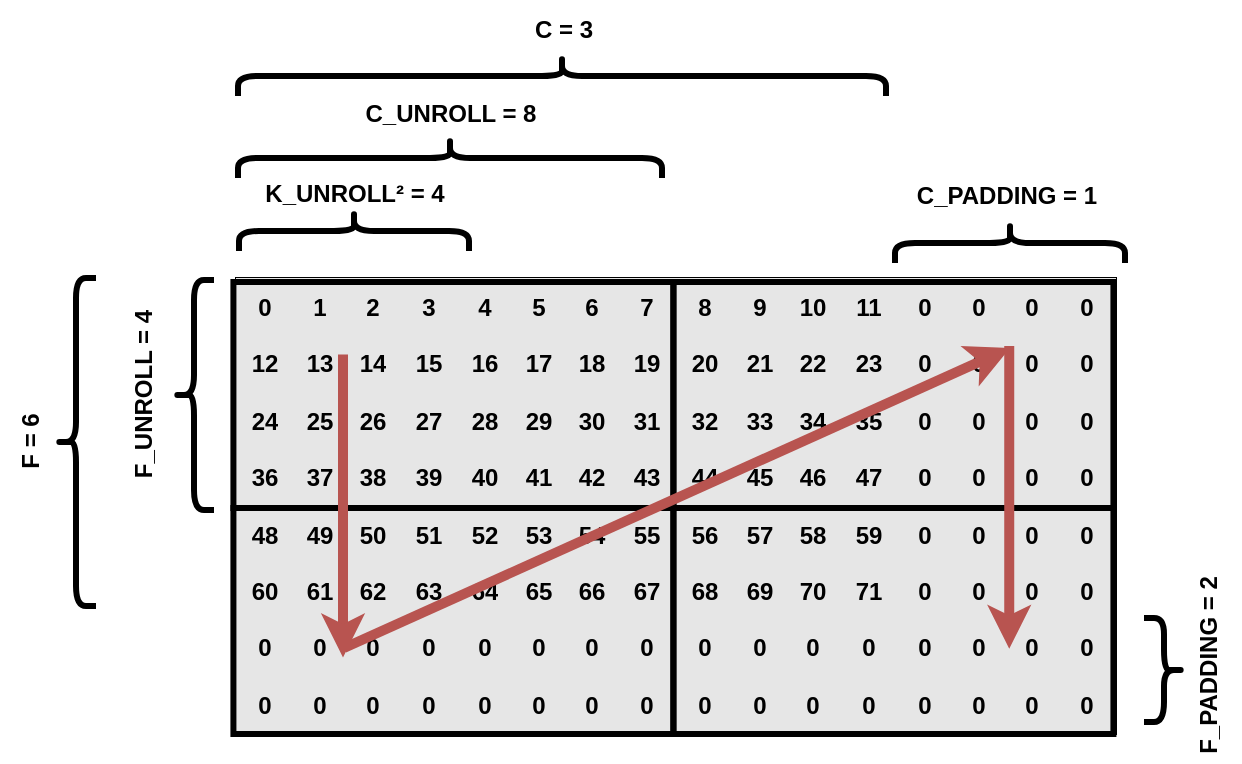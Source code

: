 <mxfile>
    <diagram id="g7IniU7z0dUpvO0m8Tiw" name="Page-1">
        <mxGraphModel dx="3312" dy="1156" grid="1" gridSize="10" guides="1" tooltips="1" connect="1" arrows="1" fold="1" page="1" pageScale="1" pageWidth="850" pageHeight="1100" math="0" shadow="0">
            <root>
                <mxCell id="0"/>
                <mxCell id="1" parent="0"/>
                <mxCell id="14" value="" style="shape=table;html=1;whiteSpace=wrap;startSize=0;container=1;collapsible=0;childLayout=tableLayout;strokeWidth=1;fontStyle=1;fillColor=#E6E6E6;" vertex="1" parent="1">
                    <mxGeometry x="213" y="345" width="440" height="228" as="geometry"/>
                </mxCell>
                <mxCell id="15" style="shape=partialRectangle;html=1;whiteSpace=wrap;collapsible=0;dropTarget=0;pointerEvents=0;fillColor=#E6E6E6;top=0;left=0;bottom=0;right=0;points=[[0,0.5],[1,0.5]];portConstraint=eastwest;strokeWidth=1;fontStyle=1" vertex="1" parent="14">
                    <mxGeometry width="440" height="29" as="geometry"/>
                </mxCell>
                <mxCell id="16" value="0" style="shape=partialRectangle;html=1;whiteSpace=wrap;connectable=0;fillColor=#E6E6E6;top=0;left=0;bottom=0;right=0;overflow=hidden;pointerEvents=1;strokeWidth=1;strokeColor=#CCFF99;fontStyle=1" vertex="1" parent="15">
                    <mxGeometry width="29" height="29" as="geometry">
                        <mxRectangle width="29" height="29" as="alternateBounds"/>
                    </mxGeometry>
                </mxCell>
                <mxCell id="17" value="1" style="shape=partialRectangle;html=1;whiteSpace=wrap;connectable=0;fillColor=#E6E6E6;top=0;left=0;bottom=0;right=0;overflow=hidden;pointerEvents=1;strokeWidth=1;fontStyle=1" vertex="1" parent="15">
                    <mxGeometry x="29" width="26" height="29" as="geometry">
                        <mxRectangle width="26" height="29" as="alternateBounds"/>
                    </mxGeometry>
                </mxCell>
                <mxCell id="18" value="2" style="shape=partialRectangle;html=1;whiteSpace=wrap;connectable=0;fillColor=#E6E6E6;top=0;left=0;bottom=0;right=0;overflow=hidden;pointerEvents=1;strokeWidth=1;fontStyle=1" vertex="1" parent="15">
                    <mxGeometry x="55" width="27" height="29" as="geometry">
                        <mxRectangle width="27" height="29" as="alternateBounds"/>
                    </mxGeometry>
                </mxCell>
                <mxCell id="19" value="3" style="shape=partialRectangle;html=1;whiteSpace=wrap;connectable=0;fillColor=#E6E6E6;top=0;left=0;bottom=0;right=0;overflow=hidden;pointerEvents=1;strokeWidth=1;fontStyle=1" vertex="1" parent="15">
                    <mxGeometry x="82" width="29" height="29" as="geometry">
                        <mxRectangle width="29" height="29" as="alternateBounds"/>
                    </mxGeometry>
                </mxCell>
                <mxCell id="20" value="4" style="shape=partialRectangle;html=1;whiteSpace=wrap;connectable=0;fillColor=#E6E6E6;top=0;left=0;bottom=0;right=0;overflow=hidden;pointerEvents=1;strokeWidth=1;fontStyle=1" vertex="1" parent="15">
                    <mxGeometry x="111" width="27" height="29" as="geometry">
                        <mxRectangle width="27" height="29" as="alternateBounds"/>
                    </mxGeometry>
                </mxCell>
                <mxCell id="21" value="5" style="shape=partialRectangle;html=1;whiteSpace=wrap;connectable=0;fillColor=#E6E6E6;top=0;left=0;bottom=0;right=0;overflow=hidden;pointerEvents=1;strokeWidth=1;fontStyle=1" vertex="1" parent="15">
                    <mxGeometry x="138" width="27" height="29" as="geometry">
                        <mxRectangle width="27" height="29" as="alternateBounds"/>
                    </mxGeometry>
                </mxCell>
                <mxCell id="22" value="6" style="shape=partialRectangle;html=1;whiteSpace=wrap;connectable=0;fillColor=#E6E6E6;top=0;left=0;bottom=0;right=0;overflow=hidden;pointerEvents=1;strokeWidth=1;fontStyle=1" vertex="1" parent="15">
                    <mxGeometry x="165" width="26" height="29" as="geometry">
                        <mxRectangle width="26" height="29" as="alternateBounds"/>
                    </mxGeometry>
                </mxCell>
                <mxCell id="23" value="7" style="shape=partialRectangle;html=1;whiteSpace=wrap;connectable=0;fillColor=#E6E6E6;top=0;left=0;bottom=0;right=0;overflow=hidden;pointerEvents=1;strokeWidth=1;fontStyle=1" vertex="1" parent="15">
                    <mxGeometry x="191" width="29" height="29" as="geometry">
                        <mxRectangle width="29" height="29" as="alternateBounds"/>
                    </mxGeometry>
                </mxCell>
                <mxCell id="24" value="8" style="shape=partialRectangle;html=1;whiteSpace=wrap;connectable=0;fillColor=#E6E6E6;top=0;left=0;bottom=0;right=0;overflow=hidden;pointerEvents=1;strokeWidth=1;fontStyle=1" vertex="1" parent="15">
                    <mxGeometry x="220" width="29" height="29" as="geometry">
                        <mxRectangle width="29" height="29" as="alternateBounds"/>
                    </mxGeometry>
                </mxCell>
                <mxCell id="25" value="9" style="shape=partialRectangle;html=1;whiteSpace=wrap;connectable=0;fillColor=#E6E6E6;top=0;left=0;bottom=0;right=0;overflow=hidden;pointerEvents=1;strokeWidth=1;fontStyle=1" vertex="1" parent="15">
                    <mxGeometry x="249" width="26" height="29" as="geometry">
                        <mxRectangle width="26" height="29" as="alternateBounds"/>
                    </mxGeometry>
                </mxCell>
                <mxCell id="26" value="10" style="shape=partialRectangle;html=1;whiteSpace=wrap;connectable=0;fillColor=#E6E6E6;top=0;left=0;bottom=0;right=0;overflow=hidden;pointerEvents=1;strokeWidth=1;fontStyle=1" vertex="1" parent="15">
                    <mxGeometry x="275" width="27" height="29" as="geometry">
                        <mxRectangle width="27" height="29" as="alternateBounds"/>
                    </mxGeometry>
                </mxCell>
                <mxCell id="27" value="11" style="shape=partialRectangle;html=1;whiteSpace=wrap;connectable=0;fillColor=#E6E6E6;top=0;left=0;bottom=0;right=0;overflow=hidden;pointerEvents=1;strokeWidth=1;fontStyle=1" vertex="1" parent="15">
                    <mxGeometry x="302" width="29" height="29" as="geometry">
                        <mxRectangle width="29" height="29" as="alternateBounds"/>
                    </mxGeometry>
                </mxCell>
                <mxCell id="28" value="0" style="shape=partialRectangle;html=1;whiteSpace=wrap;connectable=0;fillColor=#E6E6E6;top=0;left=0;bottom=0;right=0;overflow=hidden;pointerEvents=1;strokeWidth=1;fontStyle=1" vertex="1" parent="15">
                    <mxGeometry x="331" width="27" height="29" as="geometry">
                        <mxRectangle width="27" height="29" as="alternateBounds"/>
                    </mxGeometry>
                </mxCell>
                <mxCell id="29" value="0" style="shape=partialRectangle;html=1;whiteSpace=wrap;connectable=0;fillColor=#E6E6E6;top=0;left=0;bottom=0;right=0;overflow=hidden;pointerEvents=1;strokeWidth=1;fontStyle=1" vertex="1" parent="15">
                    <mxGeometry x="358" width="27" height="29" as="geometry">
                        <mxRectangle width="27" height="29" as="alternateBounds"/>
                    </mxGeometry>
                </mxCell>
                <mxCell id="30" value="0" style="shape=partialRectangle;html=1;whiteSpace=wrap;connectable=0;fillColor=#E6E6E6;top=0;left=0;bottom=0;right=0;overflow=hidden;pointerEvents=1;strokeWidth=1;fontStyle=1" vertex="1" parent="15">
                    <mxGeometry x="385" width="26" height="29" as="geometry">
                        <mxRectangle width="26" height="29" as="alternateBounds"/>
                    </mxGeometry>
                </mxCell>
                <mxCell id="31" value="0" style="shape=partialRectangle;html=1;whiteSpace=wrap;connectable=0;fillColor=#E6E6E6;top=0;left=0;bottom=0;right=0;overflow=hidden;pointerEvents=1;strokeWidth=1;fontStyle=1" vertex="1" parent="15">
                    <mxGeometry x="411" width="29" height="29" as="geometry">
                        <mxRectangle width="29" height="29" as="alternateBounds"/>
                    </mxGeometry>
                </mxCell>
                <mxCell id="32" style="shape=partialRectangle;html=1;whiteSpace=wrap;collapsible=0;dropTarget=0;pointerEvents=0;fillColor=#E6E6E6;top=0;left=0;bottom=0;right=0;points=[[0,0.5],[1,0.5]];portConstraint=eastwest;strokeWidth=1;fontStyle=1" vertex="1" parent="14">
                    <mxGeometry y="29" width="440" height="28" as="geometry"/>
                </mxCell>
                <mxCell id="33" value="12" style="shape=partialRectangle;html=1;whiteSpace=wrap;connectable=0;fillColor=#E6E6E6;top=0;left=0;bottom=0;right=0;overflow=hidden;pointerEvents=1;strokeWidth=1;fontStyle=1" vertex="1" parent="32">
                    <mxGeometry width="29" height="28" as="geometry">
                        <mxRectangle width="29" height="28" as="alternateBounds"/>
                    </mxGeometry>
                </mxCell>
                <mxCell id="34" value="13" style="shape=partialRectangle;html=1;whiteSpace=wrap;connectable=0;fillColor=#E6E6E6;top=0;left=0;bottom=0;right=0;overflow=hidden;pointerEvents=1;strokeWidth=1;fontStyle=1" vertex="1" parent="32">
                    <mxGeometry x="29" width="26" height="28" as="geometry">
                        <mxRectangle width="26" height="28" as="alternateBounds"/>
                    </mxGeometry>
                </mxCell>
                <mxCell id="35" value="14" style="shape=partialRectangle;html=1;whiteSpace=wrap;connectable=0;fillColor=#E6E6E6;top=0;left=0;bottom=0;right=0;overflow=hidden;pointerEvents=1;strokeWidth=1;fontStyle=1" vertex="1" parent="32">
                    <mxGeometry x="55" width="27" height="28" as="geometry">
                        <mxRectangle width="27" height="28" as="alternateBounds"/>
                    </mxGeometry>
                </mxCell>
                <mxCell id="36" value="15" style="shape=partialRectangle;html=1;whiteSpace=wrap;connectable=0;fillColor=#E6E6E6;top=0;left=0;bottom=0;right=0;overflow=hidden;pointerEvents=1;strokeWidth=1;fontStyle=1" vertex="1" parent="32">
                    <mxGeometry x="82" width="29" height="28" as="geometry">
                        <mxRectangle width="29" height="28" as="alternateBounds"/>
                    </mxGeometry>
                </mxCell>
                <mxCell id="37" value="16" style="shape=partialRectangle;html=1;whiteSpace=wrap;connectable=0;fillColor=#E6E6E6;top=0;left=0;bottom=0;right=0;overflow=hidden;pointerEvents=1;strokeWidth=1;fontStyle=1" vertex="1" parent="32">
                    <mxGeometry x="111" width="27" height="28" as="geometry">
                        <mxRectangle width="27" height="28" as="alternateBounds"/>
                    </mxGeometry>
                </mxCell>
                <mxCell id="38" value="17" style="shape=partialRectangle;html=1;whiteSpace=wrap;connectable=0;fillColor=#E6E6E6;top=0;left=0;bottom=0;right=0;overflow=hidden;pointerEvents=1;strokeWidth=1;fontStyle=1" vertex="1" parent="32">
                    <mxGeometry x="138" width="27" height="28" as="geometry">
                        <mxRectangle width="27" height="28" as="alternateBounds"/>
                    </mxGeometry>
                </mxCell>
                <mxCell id="39" value="18" style="shape=partialRectangle;html=1;whiteSpace=wrap;connectable=0;fillColor=#E6E6E6;top=0;left=0;bottom=0;right=0;overflow=hidden;pointerEvents=1;strokeWidth=1;fontStyle=1" vertex="1" parent="32">
                    <mxGeometry x="165" width="26" height="28" as="geometry">
                        <mxRectangle width="26" height="28" as="alternateBounds"/>
                    </mxGeometry>
                </mxCell>
                <mxCell id="40" value="19" style="shape=partialRectangle;html=1;whiteSpace=wrap;connectable=0;fillColor=#E6E6E6;top=0;left=0;bottom=0;right=0;overflow=hidden;pointerEvents=1;strokeWidth=1;fontStyle=1" vertex="1" parent="32">
                    <mxGeometry x="191" width="29" height="28" as="geometry">
                        <mxRectangle width="29" height="28" as="alternateBounds"/>
                    </mxGeometry>
                </mxCell>
                <mxCell id="41" value="20" style="shape=partialRectangle;html=1;whiteSpace=wrap;connectable=0;fillColor=#E6E6E6;top=0;left=0;bottom=0;right=0;overflow=hidden;pointerEvents=1;strokeWidth=1;fontStyle=1" vertex="1" parent="32">
                    <mxGeometry x="220" width="29" height="28" as="geometry">
                        <mxRectangle width="29" height="28" as="alternateBounds"/>
                    </mxGeometry>
                </mxCell>
                <mxCell id="42" value="21" style="shape=partialRectangle;html=1;whiteSpace=wrap;connectable=0;fillColor=#E6E6E6;top=0;left=0;bottom=0;right=0;overflow=hidden;pointerEvents=1;strokeWidth=1;fontStyle=1" vertex="1" parent="32">
                    <mxGeometry x="249" width="26" height="28" as="geometry">
                        <mxRectangle width="26" height="28" as="alternateBounds"/>
                    </mxGeometry>
                </mxCell>
                <mxCell id="43" value="22" style="shape=partialRectangle;html=1;whiteSpace=wrap;connectable=0;fillColor=#E6E6E6;top=0;left=0;bottom=0;right=0;overflow=hidden;pointerEvents=1;strokeWidth=1;fontStyle=1" vertex="1" parent="32">
                    <mxGeometry x="275" width="27" height="28" as="geometry">
                        <mxRectangle width="27" height="28" as="alternateBounds"/>
                    </mxGeometry>
                </mxCell>
                <mxCell id="44" value="23" style="shape=partialRectangle;html=1;whiteSpace=wrap;connectable=0;fillColor=#E6E6E6;top=0;left=0;bottom=0;right=0;overflow=hidden;pointerEvents=1;strokeWidth=1;fontStyle=1" vertex="1" parent="32">
                    <mxGeometry x="302" width="29" height="28" as="geometry">
                        <mxRectangle width="29" height="28" as="alternateBounds"/>
                    </mxGeometry>
                </mxCell>
                <mxCell id="45" value="0" style="shape=partialRectangle;html=1;whiteSpace=wrap;connectable=0;fillColor=#E6E6E6;top=0;left=0;bottom=0;right=0;overflow=hidden;pointerEvents=1;strokeWidth=1;fontStyle=1" vertex="1" parent="32">
                    <mxGeometry x="331" width="27" height="28" as="geometry">
                        <mxRectangle width="27" height="28" as="alternateBounds"/>
                    </mxGeometry>
                </mxCell>
                <mxCell id="46" value="0" style="shape=partialRectangle;html=1;whiteSpace=wrap;connectable=0;fillColor=#E6E6E6;top=0;left=0;bottom=0;right=0;overflow=hidden;pointerEvents=1;strokeWidth=1;fontStyle=1" vertex="1" parent="32">
                    <mxGeometry x="358" width="27" height="28" as="geometry">
                        <mxRectangle width="27" height="28" as="alternateBounds"/>
                    </mxGeometry>
                </mxCell>
                <mxCell id="47" value="0" style="shape=partialRectangle;html=1;whiteSpace=wrap;connectable=0;fillColor=#E6E6E6;top=0;left=0;bottom=0;right=0;overflow=hidden;pointerEvents=1;strokeWidth=1;fontStyle=1" vertex="1" parent="32">
                    <mxGeometry x="385" width="26" height="28" as="geometry">
                        <mxRectangle width="26" height="28" as="alternateBounds"/>
                    </mxGeometry>
                </mxCell>
                <mxCell id="48" value="0" style="shape=partialRectangle;html=1;whiteSpace=wrap;connectable=0;fillColor=#E6E6E6;top=0;left=0;bottom=0;right=0;overflow=hidden;pointerEvents=1;strokeWidth=1;fontStyle=1" vertex="1" parent="32">
                    <mxGeometry x="411" width="29" height="28" as="geometry">
                        <mxRectangle width="29" height="28" as="alternateBounds"/>
                    </mxGeometry>
                </mxCell>
                <mxCell id="49" style="shape=partialRectangle;html=1;whiteSpace=wrap;collapsible=0;dropTarget=0;pointerEvents=0;fillColor=#E6E6E6;top=0;left=0;bottom=0;right=0;points=[[0,0.5],[1,0.5]];portConstraint=eastwest;strokeWidth=1;fontStyle=1" vertex="1" parent="14">
                    <mxGeometry y="57" width="440" height="29" as="geometry"/>
                </mxCell>
                <mxCell id="50" value="24" style="shape=partialRectangle;html=1;whiteSpace=wrap;connectable=0;fillColor=#E6E6E6;top=0;left=0;bottom=0;right=0;overflow=hidden;pointerEvents=1;strokeWidth=1;fontStyle=1" vertex="1" parent="49">
                    <mxGeometry width="29" height="29" as="geometry">
                        <mxRectangle width="29" height="29" as="alternateBounds"/>
                    </mxGeometry>
                </mxCell>
                <mxCell id="51" value="25" style="shape=partialRectangle;html=1;whiteSpace=wrap;connectable=0;fillColor=#E6E6E6;top=0;left=0;bottom=0;right=0;overflow=hidden;pointerEvents=1;strokeWidth=1;fontStyle=1" vertex="1" parent="49">
                    <mxGeometry x="29" width="26" height="29" as="geometry">
                        <mxRectangle width="26" height="29" as="alternateBounds"/>
                    </mxGeometry>
                </mxCell>
                <mxCell id="52" value="26" style="shape=partialRectangle;html=1;whiteSpace=wrap;connectable=0;fillColor=#E6E6E6;top=0;left=0;bottom=0;right=0;overflow=hidden;pointerEvents=1;strokeWidth=1;fontStyle=1" vertex="1" parent="49">
                    <mxGeometry x="55" width="27" height="29" as="geometry">
                        <mxRectangle width="27" height="29" as="alternateBounds"/>
                    </mxGeometry>
                </mxCell>
                <mxCell id="53" value="27" style="shape=partialRectangle;html=1;whiteSpace=wrap;connectable=0;fillColor=#E6E6E6;top=0;left=0;bottom=0;right=0;overflow=hidden;pointerEvents=1;strokeWidth=1;fontStyle=1" vertex="1" parent="49">
                    <mxGeometry x="82" width="29" height="29" as="geometry">
                        <mxRectangle width="29" height="29" as="alternateBounds"/>
                    </mxGeometry>
                </mxCell>
                <mxCell id="54" value="28" style="shape=partialRectangle;html=1;whiteSpace=wrap;connectable=0;fillColor=#E6E6E6;top=0;left=0;bottom=0;right=0;overflow=hidden;pointerEvents=1;strokeWidth=1;fontStyle=1" vertex="1" parent="49">
                    <mxGeometry x="111" width="27" height="29" as="geometry">
                        <mxRectangle width="27" height="29" as="alternateBounds"/>
                    </mxGeometry>
                </mxCell>
                <mxCell id="55" value="29" style="shape=partialRectangle;html=1;whiteSpace=wrap;connectable=0;fillColor=#E6E6E6;top=0;left=0;bottom=0;right=0;overflow=hidden;pointerEvents=1;strokeWidth=1;fontStyle=1" vertex="1" parent="49">
                    <mxGeometry x="138" width="27" height="29" as="geometry">
                        <mxRectangle width="27" height="29" as="alternateBounds"/>
                    </mxGeometry>
                </mxCell>
                <mxCell id="56" value="30" style="shape=partialRectangle;html=1;whiteSpace=wrap;connectable=0;fillColor=#E6E6E6;top=0;left=0;bottom=0;right=0;overflow=hidden;pointerEvents=1;strokeWidth=1;fontStyle=1" vertex="1" parent="49">
                    <mxGeometry x="165" width="26" height="29" as="geometry">
                        <mxRectangle width="26" height="29" as="alternateBounds"/>
                    </mxGeometry>
                </mxCell>
                <mxCell id="57" value="31" style="shape=partialRectangle;html=1;whiteSpace=wrap;connectable=0;fillColor=#E6E6E6;top=0;left=0;bottom=0;right=0;overflow=hidden;pointerEvents=1;strokeWidth=1;fontStyle=1" vertex="1" parent="49">
                    <mxGeometry x="191" width="29" height="29" as="geometry">
                        <mxRectangle width="29" height="29" as="alternateBounds"/>
                    </mxGeometry>
                </mxCell>
                <mxCell id="58" value="32" style="shape=partialRectangle;html=1;whiteSpace=wrap;connectable=0;fillColor=#E6E6E6;top=0;left=0;bottom=0;right=0;overflow=hidden;pointerEvents=1;strokeWidth=1;fontStyle=1" vertex="1" parent="49">
                    <mxGeometry x="220" width="29" height="29" as="geometry">
                        <mxRectangle width="29" height="29" as="alternateBounds"/>
                    </mxGeometry>
                </mxCell>
                <mxCell id="59" value="33" style="shape=partialRectangle;html=1;whiteSpace=wrap;connectable=0;fillColor=#E6E6E6;top=0;left=0;bottom=0;right=0;overflow=hidden;pointerEvents=1;strokeWidth=1;fontStyle=1" vertex="1" parent="49">
                    <mxGeometry x="249" width="26" height="29" as="geometry">
                        <mxRectangle width="26" height="29" as="alternateBounds"/>
                    </mxGeometry>
                </mxCell>
                <mxCell id="60" value="34" style="shape=partialRectangle;html=1;whiteSpace=wrap;connectable=0;fillColor=#E6E6E6;top=0;left=0;bottom=0;right=0;overflow=hidden;pointerEvents=1;strokeWidth=1;fontStyle=1" vertex="1" parent="49">
                    <mxGeometry x="275" width="27" height="29" as="geometry">
                        <mxRectangle width="27" height="29" as="alternateBounds"/>
                    </mxGeometry>
                </mxCell>
                <mxCell id="61" value="35" style="shape=partialRectangle;html=1;whiteSpace=wrap;connectable=0;fillColor=#E6E6E6;top=0;left=0;bottom=0;right=0;overflow=hidden;pointerEvents=1;strokeWidth=1;fontStyle=1" vertex="1" parent="49">
                    <mxGeometry x="302" width="29" height="29" as="geometry">
                        <mxRectangle width="29" height="29" as="alternateBounds"/>
                    </mxGeometry>
                </mxCell>
                <mxCell id="62" value="0" style="shape=partialRectangle;html=1;whiteSpace=wrap;connectable=0;fillColor=#E6E6E6;top=0;left=0;bottom=0;right=0;overflow=hidden;pointerEvents=1;strokeWidth=1;fontStyle=1" vertex="1" parent="49">
                    <mxGeometry x="331" width="27" height="29" as="geometry">
                        <mxRectangle width="27" height="29" as="alternateBounds"/>
                    </mxGeometry>
                </mxCell>
                <mxCell id="63" value="0" style="shape=partialRectangle;html=1;whiteSpace=wrap;connectable=0;fillColor=#E6E6E6;top=0;left=0;bottom=0;right=0;overflow=hidden;pointerEvents=1;strokeWidth=1;fontStyle=1" vertex="1" parent="49">
                    <mxGeometry x="358" width="27" height="29" as="geometry">
                        <mxRectangle width="27" height="29" as="alternateBounds"/>
                    </mxGeometry>
                </mxCell>
                <mxCell id="64" value="0" style="shape=partialRectangle;html=1;whiteSpace=wrap;connectable=0;fillColor=#E6E6E6;top=0;left=0;bottom=0;right=0;overflow=hidden;pointerEvents=1;strokeWidth=1;fontStyle=1" vertex="1" parent="49">
                    <mxGeometry x="385" width="26" height="29" as="geometry">
                        <mxRectangle width="26" height="29" as="alternateBounds"/>
                    </mxGeometry>
                </mxCell>
                <mxCell id="65" value="0" style="shape=partialRectangle;html=1;whiteSpace=wrap;connectable=0;fillColor=#E6E6E6;top=0;left=0;bottom=0;right=0;overflow=hidden;pointerEvents=1;strokeWidth=1;fontStyle=1" vertex="1" parent="49">
                    <mxGeometry x="411" width="29" height="29" as="geometry">
                        <mxRectangle width="29" height="29" as="alternateBounds"/>
                    </mxGeometry>
                </mxCell>
                <mxCell id="66" style="shape=partialRectangle;html=1;whiteSpace=wrap;collapsible=0;dropTarget=0;pointerEvents=0;fillColor=#E6E6E6;top=0;left=0;bottom=0;right=0;points=[[0,0.5],[1,0.5]];portConstraint=eastwest;strokeWidth=1;fontStyle=1" vertex="1" parent="14">
                    <mxGeometry y="86" width="440" height="28" as="geometry"/>
                </mxCell>
                <mxCell id="67" value="36" style="shape=partialRectangle;html=1;whiteSpace=wrap;connectable=0;fillColor=#E6E6E6;top=0;left=0;bottom=0;right=0;overflow=hidden;pointerEvents=1;strokeWidth=1;fontStyle=1" vertex="1" parent="66">
                    <mxGeometry width="29" height="28" as="geometry">
                        <mxRectangle width="29" height="28" as="alternateBounds"/>
                    </mxGeometry>
                </mxCell>
                <mxCell id="68" value="37" style="shape=partialRectangle;html=1;whiteSpace=wrap;connectable=0;fillColor=#E6E6E6;top=0;left=0;bottom=0;right=0;overflow=hidden;pointerEvents=1;strokeWidth=1;fontStyle=1" vertex="1" parent="66">
                    <mxGeometry x="29" width="26" height="28" as="geometry">
                        <mxRectangle width="26" height="28" as="alternateBounds"/>
                    </mxGeometry>
                </mxCell>
                <mxCell id="69" value="38" style="shape=partialRectangle;html=1;whiteSpace=wrap;connectable=0;fillColor=#E6E6E6;top=0;left=0;bottom=0;right=0;overflow=hidden;pointerEvents=1;strokeWidth=1;fontStyle=1" vertex="1" parent="66">
                    <mxGeometry x="55" width="27" height="28" as="geometry">
                        <mxRectangle width="27" height="28" as="alternateBounds"/>
                    </mxGeometry>
                </mxCell>
                <mxCell id="70" value="39" style="shape=partialRectangle;html=1;whiteSpace=wrap;connectable=0;fillColor=#E6E6E6;top=0;left=0;bottom=0;right=0;overflow=hidden;pointerEvents=1;strokeWidth=1;fontStyle=1" vertex="1" parent="66">
                    <mxGeometry x="82" width="29" height="28" as="geometry">
                        <mxRectangle width="29" height="28" as="alternateBounds"/>
                    </mxGeometry>
                </mxCell>
                <mxCell id="71" value="40" style="shape=partialRectangle;html=1;whiteSpace=wrap;connectable=0;fillColor=#E6E6E6;top=0;left=0;bottom=0;right=0;overflow=hidden;pointerEvents=1;strokeWidth=1;fontStyle=1" vertex="1" parent="66">
                    <mxGeometry x="111" width="27" height="28" as="geometry">
                        <mxRectangle width="27" height="28" as="alternateBounds"/>
                    </mxGeometry>
                </mxCell>
                <mxCell id="72" value="41" style="shape=partialRectangle;html=1;whiteSpace=wrap;connectable=0;fillColor=#E6E6E6;top=0;left=0;bottom=0;right=0;overflow=hidden;pointerEvents=1;strokeWidth=1;fontStyle=1" vertex="1" parent="66">
                    <mxGeometry x="138" width="27" height="28" as="geometry">
                        <mxRectangle width="27" height="28" as="alternateBounds"/>
                    </mxGeometry>
                </mxCell>
                <mxCell id="73" value="42" style="shape=partialRectangle;html=1;whiteSpace=wrap;connectable=0;fillColor=#E6E6E6;top=0;left=0;bottom=0;right=0;overflow=hidden;pointerEvents=1;strokeWidth=1;fontStyle=1" vertex="1" parent="66">
                    <mxGeometry x="165" width="26" height="28" as="geometry">
                        <mxRectangle width="26" height="28" as="alternateBounds"/>
                    </mxGeometry>
                </mxCell>
                <mxCell id="74" value="43" style="shape=partialRectangle;html=1;whiteSpace=wrap;connectable=0;fillColor=#E6E6E6;top=0;left=0;bottom=0;right=0;overflow=hidden;pointerEvents=1;strokeWidth=1;fontStyle=1" vertex="1" parent="66">
                    <mxGeometry x="191" width="29" height="28" as="geometry">
                        <mxRectangle width="29" height="28" as="alternateBounds"/>
                    </mxGeometry>
                </mxCell>
                <mxCell id="75" value="44" style="shape=partialRectangle;html=1;whiteSpace=wrap;connectable=0;fillColor=#E6E6E6;top=0;left=0;bottom=0;right=0;overflow=hidden;pointerEvents=1;strokeWidth=1;fontStyle=1" vertex="1" parent="66">
                    <mxGeometry x="220" width="29" height="28" as="geometry">
                        <mxRectangle width="29" height="28" as="alternateBounds"/>
                    </mxGeometry>
                </mxCell>
                <mxCell id="76" value="45" style="shape=partialRectangle;html=1;whiteSpace=wrap;connectable=0;fillColor=#E6E6E6;top=0;left=0;bottom=0;right=0;overflow=hidden;pointerEvents=1;strokeWidth=1;fontStyle=1" vertex="1" parent="66">
                    <mxGeometry x="249" width="26" height="28" as="geometry">
                        <mxRectangle width="26" height="28" as="alternateBounds"/>
                    </mxGeometry>
                </mxCell>
                <mxCell id="77" value="46" style="shape=partialRectangle;html=1;whiteSpace=wrap;connectable=0;fillColor=#E6E6E6;top=0;left=0;bottom=0;right=0;overflow=hidden;pointerEvents=1;strokeWidth=1;fontStyle=1" vertex="1" parent="66">
                    <mxGeometry x="275" width="27" height="28" as="geometry">
                        <mxRectangle width="27" height="28" as="alternateBounds"/>
                    </mxGeometry>
                </mxCell>
                <mxCell id="78" value="47" style="shape=partialRectangle;html=1;whiteSpace=wrap;connectable=0;fillColor=#E6E6E6;top=0;left=0;bottom=0;right=0;overflow=hidden;pointerEvents=1;strokeWidth=1;fontStyle=1" vertex="1" parent="66">
                    <mxGeometry x="302" width="29" height="28" as="geometry">
                        <mxRectangle width="29" height="28" as="alternateBounds"/>
                    </mxGeometry>
                </mxCell>
                <mxCell id="79" value="0" style="shape=partialRectangle;html=1;whiteSpace=wrap;connectable=0;fillColor=#E6E6E6;top=0;left=0;bottom=0;right=0;overflow=hidden;pointerEvents=1;strokeWidth=1;fontStyle=1" vertex="1" parent="66">
                    <mxGeometry x="331" width="27" height="28" as="geometry">
                        <mxRectangle width="27" height="28" as="alternateBounds"/>
                    </mxGeometry>
                </mxCell>
                <mxCell id="80" value="0" style="shape=partialRectangle;html=1;whiteSpace=wrap;connectable=0;fillColor=#E6E6E6;top=0;left=0;bottom=0;right=0;overflow=hidden;pointerEvents=1;strokeWidth=1;fontStyle=1" vertex="1" parent="66">
                    <mxGeometry x="358" width="27" height="28" as="geometry">
                        <mxRectangle width="27" height="28" as="alternateBounds"/>
                    </mxGeometry>
                </mxCell>
                <mxCell id="81" value="0" style="shape=partialRectangle;html=1;whiteSpace=wrap;connectable=0;fillColor=#E6E6E6;top=0;left=0;bottom=0;right=0;overflow=hidden;pointerEvents=1;strokeWidth=1;fontStyle=1" vertex="1" parent="66">
                    <mxGeometry x="385" width="26" height="28" as="geometry">
                        <mxRectangle width="26" height="28" as="alternateBounds"/>
                    </mxGeometry>
                </mxCell>
                <mxCell id="82" value="0" style="shape=partialRectangle;html=1;whiteSpace=wrap;connectable=0;fillColor=#E6E6E6;top=0;left=0;bottom=0;right=0;overflow=hidden;pointerEvents=1;strokeWidth=1;fontStyle=1" vertex="1" parent="66">
                    <mxGeometry x="411" width="29" height="28" as="geometry">
                        <mxRectangle width="29" height="28" as="alternateBounds"/>
                    </mxGeometry>
                </mxCell>
                <mxCell id="83" value="" style="shape=partialRectangle;html=1;whiteSpace=wrap;collapsible=0;dropTarget=0;pointerEvents=0;fillColor=#E6E6E6;top=0;left=0;bottom=0;right=0;points=[[0,0.5],[1,0.5]];portConstraint=eastwest;strokeWidth=1;fontStyle=1" vertex="1" parent="14">
                    <mxGeometry y="114" width="440" height="29" as="geometry"/>
                </mxCell>
                <mxCell id="84" value="48" style="shape=partialRectangle;html=1;whiteSpace=wrap;connectable=0;fillColor=#E6E6E6;top=0;left=0;bottom=0;right=0;overflow=hidden;pointerEvents=1;strokeWidth=1;fontStyle=1" vertex="1" parent="83">
                    <mxGeometry width="29" height="29" as="geometry">
                        <mxRectangle width="29" height="29" as="alternateBounds"/>
                    </mxGeometry>
                </mxCell>
                <mxCell id="85" value="49" style="shape=partialRectangle;html=1;whiteSpace=wrap;connectable=0;fillColor=#E6E6E6;top=0;left=0;bottom=0;right=0;overflow=hidden;pointerEvents=1;strokeWidth=1;fontStyle=1" vertex="1" parent="83">
                    <mxGeometry x="29" width="26" height="29" as="geometry">
                        <mxRectangle width="26" height="29" as="alternateBounds"/>
                    </mxGeometry>
                </mxCell>
                <mxCell id="86" value="50" style="shape=partialRectangle;html=1;whiteSpace=wrap;connectable=0;fillColor=#E6E6E6;top=0;left=0;bottom=0;right=0;overflow=hidden;pointerEvents=1;strokeWidth=1;fontStyle=1" vertex="1" parent="83">
                    <mxGeometry x="55" width="27" height="29" as="geometry">
                        <mxRectangle width="27" height="29" as="alternateBounds"/>
                    </mxGeometry>
                </mxCell>
                <mxCell id="87" value="51" style="shape=partialRectangle;html=1;whiteSpace=wrap;connectable=0;fillColor=#E6E6E6;top=0;left=0;bottom=0;right=0;overflow=hidden;pointerEvents=1;strokeWidth=1;fontStyle=1" vertex="1" parent="83">
                    <mxGeometry x="82" width="29" height="29" as="geometry">
                        <mxRectangle width="29" height="29" as="alternateBounds"/>
                    </mxGeometry>
                </mxCell>
                <mxCell id="88" value="52" style="shape=partialRectangle;html=1;whiteSpace=wrap;connectable=0;fillColor=#E6E6E6;top=0;left=0;bottom=0;right=0;overflow=hidden;pointerEvents=1;strokeWidth=1;fontStyle=1" vertex="1" parent="83">
                    <mxGeometry x="111" width="27" height="29" as="geometry">
                        <mxRectangle width="27" height="29" as="alternateBounds"/>
                    </mxGeometry>
                </mxCell>
                <mxCell id="89" value="53" style="shape=partialRectangle;html=1;whiteSpace=wrap;connectable=0;fillColor=#E6E6E6;top=0;left=0;bottom=0;right=0;overflow=hidden;pointerEvents=1;strokeWidth=1;fontStyle=1" vertex="1" parent="83">
                    <mxGeometry x="138" width="27" height="29" as="geometry">
                        <mxRectangle width="27" height="29" as="alternateBounds"/>
                    </mxGeometry>
                </mxCell>
                <mxCell id="90" value="54" style="shape=partialRectangle;html=1;whiteSpace=wrap;connectable=0;fillColor=#E6E6E6;top=0;left=0;bottom=0;right=0;overflow=hidden;pointerEvents=1;strokeWidth=1;fontStyle=1" vertex="1" parent="83">
                    <mxGeometry x="165" width="26" height="29" as="geometry">
                        <mxRectangle width="26" height="29" as="alternateBounds"/>
                    </mxGeometry>
                </mxCell>
                <mxCell id="91" value="55" style="shape=partialRectangle;html=1;whiteSpace=wrap;connectable=0;fillColor=#E6E6E6;top=0;left=0;bottom=0;right=0;overflow=hidden;pointerEvents=1;strokeWidth=1;fontStyle=1" vertex="1" parent="83">
                    <mxGeometry x="191" width="29" height="29" as="geometry">
                        <mxRectangle width="29" height="29" as="alternateBounds"/>
                    </mxGeometry>
                </mxCell>
                <mxCell id="92" value="56" style="shape=partialRectangle;html=1;whiteSpace=wrap;connectable=0;fillColor=#E6E6E6;top=0;left=0;bottom=0;right=0;overflow=hidden;pointerEvents=1;strokeWidth=1;fontStyle=1" vertex="1" parent="83">
                    <mxGeometry x="220" width="29" height="29" as="geometry">
                        <mxRectangle width="29" height="29" as="alternateBounds"/>
                    </mxGeometry>
                </mxCell>
                <mxCell id="93" value="57" style="shape=partialRectangle;html=1;whiteSpace=wrap;connectable=0;fillColor=#E6E6E6;top=0;left=0;bottom=0;right=0;overflow=hidden;pointerEvents=1;strokeWidth=1;fontStyle=1" vertex="1" parent="83">
                    <mxGeometry x="249" width="26" height="29" as="geometry">
                        <mxRectangle width="26" height="29" as="alternateBounds"/>
                    </mxGeometry>
                </mxCell>
                <mxCell id="94" value="58" style="shape=partialRectangle;html=1;whiteSpace=wrap;connectable=0;fillColor=#E6E6E6;top=0;left=0;bottom=0;right=0;overflow=hidden;pointerEvents=1;strokeWidth=1;fontStyle=1" vertex="1" parent="83">
                    <mxGeometry x="275" width="27" height="29" as="geometry">
                        <mxRectangle width="27" height="29" as="alternateBounds"/>
                    </mxGeometry>
                </mxCell>
                <mxCell id="95" value="59" style="shape=partialRectangle;html=1;whiteSpace=wrap;connectable=0;fillColor=#E6E6E6;top=0;left=0;bottom=0;right=0;overflow=hidden;pointerEvents=1;strokeWidth=1;fontStyle=1" vertex="1" parent="83">
                    <mxGeometry x="302" width="29" height="29" as="geometry">
                        <mxRectangle width="29" height="29" as="alternateBounds"/>
                    </mxGeometry>
                </mxCell>
                <mxCell id="96" value="0" style="shape=partialRectangle;html=1;whiteSpace=wrap;connectable=0;fillColor=#E6E6E6;top=0;left=0;bottom=0;right=0;overflow=hidden;pointerEvents=1;strokeWidth=1;fontStyle=1" vertex="1" parent="83">
                    <mxGeometry x="331" width="27" height="29" as="geometry">
                        <mxRectangle width="27" height="29" as="alternateBounds"/>
                    </mxGeometry>
                </mxCell>
                <mxCell id="97" value="0" style="shape=partialRectangle;html=1;whiteSpace=wrap;connectable=0;fillColor=#E6E6E6;top=0;left=0;bottom=0;right=0;overflow=hidden;pointerEvents=1;strokeWidth=1;fontStyle=1" vertex="1" parent="83">
                    <mxGeometry x="358" width="27" height="29" as="geometry">
                        <mxRectangle width="27" height="29" as="alternateBounds"/>
                    </mxGeometry>
                </mxCell>
                <mxCell id="98" value="0" style="shape=partialRectangle;html=1;whiteSpace=wrap;connectable=0;fillColor=#E6E6E6;top=0;left=0;bottom=0;right=0;overflow=hidden;pointerEvents=1;strokeWidth=1;fontStyle=1" vertex="1" parent="83">
                    <mxGeometry x="385" width="26" height="29" as="geometry">
                        <mxRectangle width="26" height="29" as="alternateBounds"/>
                    </mxGeometry>
                </mxCell>
                <mxCell id="99" value="0" style="shape=partialRectangle;html=1;whiteSpace=wrap;connectable=0;fillColor=#E6E6E6;top=0;left=0;bottom=0;right=0;overflow=hidden;pointerEvents=1;strokeWidth=1;fontStyle=1" vertex="1" parent="83">
                    <mxGeometry x="411" width="29" height="29" as="geometry">
                        <mxRectangle width="29" height="29" as="alternateBounds"/>
                    </mxGeometry>
                </mxCell>
                <mxCell id="100" style="shape=partialRectangle;html=1;whiteSpace=wrap;collapsible=0;dropTarget=0;pointerEvents=0;fillColor=#E6E6E6;top=0;left=0;bottom=0;right=0;points=[[0,0.5],[1,0.5]];portConstraint=eastwest;strokeWidth=1;fontStyle=1" vertex="1" parent="14">
                    <mxGeometry y="143" width="440" height="28" as="geometry"/>
                </mxCell>
                <mxCell id="101" value="60" style="shape=partialRectangle;html=1;whiteSpace=wrap;connectable=0;fillColor=#E6E6E6;top=0;left=0;bottom=0;right=0;overflow=hidden;pointerEvents=1;strokeWidth=1;fontStyle=1" vertex="1" parent="100">
                    <mxGeometry width="29" height="28" as="geometry">
                        <mxRectangle width="29" height="28" as="alternateBounds"/>
                    </mxGeometry>
                </mxCell>
                <mxCell id="102" value="61" style="shape=partialRectangle;html=1;whiteSpace=wrap;connectable=0;fillColor=#E6E6E6;top=0;left=0;bottom=0;right=0;overflow=hidden;pointerEvents=1;strokeWidth=1;fontStyle=1" vertex="1" parent="100">
                    <mxGeometry x="29" width="26" height="28" as="geometry">
                        <mxRectangle width="26" height="28" as="alternateBounds"/>
                    </mxGeometry>
                </mxCell>
                <mxCell id="103" value="62" style="shape=partialRectangle;html=1;whiteSpace=wrap;connectable=0;fillColor=#E6E6E6;top=0;left=0;bottom=0;right=0;overflow=hidden;pointerEvents=1;strokeWidth=1;fontStyle=1" vertex="1" parent="100">
                    <mxGeometry x="55" width="27" height="28" as="geometry">
                        <mxRectangle width="27" height="28" as="alternateBounds"/>
                    </mxGeometry>
                </mxCell>
                <mxCell id="104" value="63" style="shape=partialRectangle;html=1;whiteSpace=wrap;connectable=0;fillColor=#E6E6E6;top=0;left=0;bottom=0;right=0;overflow=hidden;pointerEvents=1;strokeWidth=1;fontStyle=1" vertex="1" parent="100">
                    <mxGeometry x="82" width="29" height="28" as="geometry">
                        <mxRectangle width="29" height="28" as="alternateBounds"/>
                    </mxGeometry>
                </mxCell>
                <mxCell id="105" value="64" style="shape=partialRectangle;html=1;whiteSpace=wrap;connectable=0;fillColor=#E6E6E6;top=0;left=0;bottom=0;right=0;overflow=hidden;pointerEvents=1;strokeWidth=1;fontStyle=1" vertex="1" parent="100">
                    <mxGeometry x="111" width="27" height="28" as="geometry">
                        <mxRectangle width="27" height="28" as="alternateBounds"/>
                    </mxGeometry>
                </mxCell>
                <mxCell id="106" value="65" style="shape=partialRectangle;html=1;whiteSpace=wrap;connectable=0;fillColor=#E6E6E6;top=0;left=0;bottom=0;right=0;overflow=hidden;pointerEvents=1;strokeWidth=1;fontStyle=1" vertex="1" parent="100">
                    <mxGeometry x="138" width="27" height="28" as="geometry">
                        <mxRectangle width="27" height="28" as="alternateBounds"/>
                    </mxGeometry>
                </mxCell>
                <mxCell id="107" value="66" style="shape=partialRectangle;html=1;whiteSpace=wrap;connectable=0;fillColor=#E6E6E6;top=0;left=0;bottom=0;right=0;overflow=hidden;pointerEvents=1;strokeWidth=1;fontStyle=1" vertex="1" parent="100">
                    <mxGeometry x="165" width="26" height="28" as="geometry">
                        <mxRectangle width="26" height="28" as="alternateBounds"/>
                    </mxGeometry>
                </mxCell>
                <mxCell id="108" value="67" style="shape=partialRectangle;html=1;whiteSpace=wrap;connectable=0;fillColor=#E6E6E6;top=0;left=0;bottom=0;right=0;overflow=hidden;pointerEvents=1;strokeWidth=1;fontStyle=1" vertex="1" parent="100">
                    <mxGeometry x="191" width="29" height="28" as="geometry">
                        <mxRectangle width="29" height="28" as="alternateBounds"/>
                    </mxGeometry>
                </mxCell>
                <mxCell id="109" value="68" style="shape=partialRectangle;html=1;whiteSpace=wrap;connectable=0;fillColor=#E6E6E6;top=0;left=0;bottom=0;right=0;overflow=hidden;pointerEvents=1;strokeWidth=1;fontStyle=1" vertex="1" parent="100">
                    <mxGeometry x="220" width="29" height="28" as="geometry">
                        <mxRectangle width="29" height="28" as="alternateBounds"/>
                    </mxGeometry>
                </mxCell>
                <mxCell id="110" value="69" style="shape=partialRectangle;html=1;whiteSpace=wrap;connectable=0;fillColor=#E6E6E6;top=0;left=0;bottom=0;right=0;overflow=hidden;pointerEvents=1;strokeWidth=1;fontStyle=1" vertex="1" parent="100">
                    <mxGeometry x="249" width="26" height="28" as="geometry">
                        <mxRectangle width="26" height="28" as="alternateBounds"/>
                    </mxGeometry>
                </mxCell>
                <mxCell id="111" value="70" style="shape=partialRectangle;html=1;whiteSpace=wrap;connectable=0;fillColor=#E6E6E6;top=0;left=0;bottom=0;right=0;overflow=hidden;pointerEvents=1;strokeWidth=1;fontStyle=1" vertex="1" parent="100">
                    <mxGeometry x="275" width="27" height="28" as="geometry">
                        <mxRectangle width="27" height="28" as="alternateBounds"/>
                    </mxGeometry>
                </mxCell>
                <mxCell id="112" value="71" style="shape=partialRectangle;html=1;whiteSpace=wrap;connectable=0;fillColor=#E6E6E6;top=0;left=0;bottom=0;right=0;overflow=hidden;pointerEvents=1;strokeWidth=1;fontStyle=1" vertex="1" parent="100">
                    <mxGeometry x="302" width="29" height="28" as="geometry">
                        <mxRectangle width="29" height="28" as="alternateBounds"/>
                    </mxGeometry>
                </mxCell>
                <mxCell id="113" value="0" style="shape=partialRectangle;html=1;whiteSpace=wrap;connectable=0;fillColor=#E6E6E6;top=0;left=0;bottom=0;right=0;overflow=hidden;pointerEvents=1;strokeWidth=1;fontStyle=1" vertex="1" parent="100">
                    <mxGeometry x="331" width="27" height="28" as="geometry">
                        <mxRectangle width="27" height="28" as="alternateBounds"/>
                    </mxGeometry>
                </mxCell>
                <mxCell id="114" value="0" style="shape=partialRectangle;html=1;whiteSpace=wrap;connectable=0;fillColor=#E6E6E6;top=0;left=0;bottom=0;right=0;overflow=hidden;pointerEvents=1;strokeWidth=1;fontStyle=1" vertex="1" parent="100">
                    <mxGeometry x="358" width="27" height="28" as="geometry">
                        <mxRectangle width="27" height="28" as="alternateBounds"/>
                    </mxGeometry>
                </mxCell>
                <mxCell id="115" value="0" style="shape=partialRectangle;html=1;whiteSpace=wrap;connectable=0;fillColor=#E6E6E6;top=0;left=0;bottom=0;right=0;overflow=hidden;pointerEvents=1;strokeWidth=1;fontStyle=1" vertex="1" parent="100">
                    <mxGeometry x="385" width="26" height="28" as="geometry">
                        <mxRectangle width="26" height="28" as="alternateBounds"/>
                    </mxGeometry>
                </mxCell>
                <mxCell id="116" value="0" style="shape=partialRectangle;html=1;whiteSpace=wrap;connectable=0;fillColor=#E6E6E6;top=0;left=0;bottom=0;right=0;overflow=hidden;pointerEvents=1;strokeWidth=1;fontStyle=1" vertex="1" parent="100">
                    <mxGeometry x="411" width="29" height="28" as="geometry">
                        <mxRectangle width="29" height="28" as="alternateBounds"/>
                    </mxGeometry>
                </mxCell>
                <mxCell id="117" value="" style="shape=partialRectangle;html=1;whiteSpace=wrap;collapsible=0;dropTarget=0;pointerEvents=0;fillColor=#E6E6E6;top=0;left=0;bottom=0;right=0;points=[[0,0.5],[1,0.5]];portConstraint=eastwest;strokeWidth=1;fontStyle=1" vertex="1" parent="14">
                    <mxGeometry y="171" width="440" height="28" as="geometry"/>
                </mxCell>
                <mxCell id="118" value="0" style="shape=partialRectangle;html=1;whiteSpace=wrap;connectable=0;fillColor=#E6E6E6;top=0;left=0;bottom=0;right=0;overflow=hidden;pointerEvents=1;strokeWidth=1;fontStyle=1" vertex="1" parent="117">
                    <mxGeometry width="29" height="28" as="geometry">
                        <mxRectangle width="29" height="28" as="alternateBounds"/>
                    </mxGeometry>
                </mxCell>
                <mxCell id="119" value="0" style="shape=partialRectangle;html=1;whiteSpace=wrap;connectable=0;fillColor=#E6E6E6;top=0;left=0;bottom=0;right=0;overflow=hidden;pointerEvents=1;strokeWidth=1;fontStyle=1" vertex="1" parent="117">
                    <mxGeometry x="29" width="26" height="28" as="geometry">
                        <mxRectangle width="26" height="28" as="alternateBounds"/>
                    </mxGeometry>
                </mxCell>
                <mxCell id="120" value="0" style="shape=partialRectangle;html=1;whiteSpace=wrap;connectable=0;fillColor=#E6E6E6;top=0;left=0;bottom=0;right=0;overflow=hidden;pointerEvents=1;strokeWidth=1;fontStyle=1" vertex="1" parent="117">
                    <mxGeometry x="55" width="27" height="28" as="geometry">
                        <mxRectangle width="27" height="28" as="alternateBounds"/>
                    </mxGeometry>
                </mxCell>
                <mxCell id="121" value="0" style="shape=partialRectangle;html=1;whiteSpace=wrap;connectable=0;fillColor=#E6E6E6;top=0;left=0;bottom=0;right=0;overflow=hidden;pointerEvents=1;strokeWidth=1;fontStyle=1" vertex="1" parent="117">
                    <mxGeometry x="82" width="29" height="28" as="geometry">
                        <mxRectangle width="29" height="28" as="alternateBounds"/>
                    </mxGeometry>
                </mxCell>
                <mxCell id="122" value="0" style="shape=partialRectangle;html=1;whiteSpace=wrap;connectable=0;fillColor=#E6E6E6;top=0;left=0;bottom=0;right=0;overflow=hidden;pointerEvents=1;strokeWidth=1;fontStyle=1" vertex="1" parent="117">
                    <mxGeometry x="111" width="27" height="28" as="geometry">
                        <mxRectangle width="27" height="28" as="alternateBounds"/>
                    </mxGeometry>
                </mxCell>
                <mxCell id="123" value="0" style="shape=partialRectangle;html=1;whiteSpace=wrap;connectable=0;fillColor=#E6E6E6;top=0;left=0;bottom=0;right=0;overflow=hidden;pointerEvents=1;strokeWidth=1;fontStyle=1" vertex="1" parent="117">
                    <mxGeometry x="138" width="27" height="28" as="geometry">
                        <mxRectangle width="27" height="28" as="alternateBounds"/>
                    </mxGeometry>
                </mxCell>
                <mxCell id="124" value="0" style="shape=partialRectangle;html=1;whiteSpace=wrap;connectable=0;fillColor=#E6E6E6;top=0;left=0;bottom=0;right=0;overflow=hidden;pointerEvents=1;strokeWidth=1;fontStyle=1" vertex="1" parent="117">
                    <mxGeometry x="165" width="26" height="28" as="geometry">
                        <mxRectangle width="26" height="28" as="alternateBounds"/>
                    </mxGeometry>
                </mxCell>
                <mxCell id="125" value="0" style="shape=partialRectangle;html=1;whiteSpace=wrap;connectable=0;fillColor=#E6E6E6;top=0;left=0;bottom=0;right=0;overflow=hidden;pointerEvents=1;strokeWidth=1;fontStyle=1" vertex="1" parent="117">
                    <mxGeometry x="191" width="29" height="28" as="geometry">
                        <mxRectangle width="29" height="28" as="alternateBounds"/>
                    </mxGeometry>
                </mxCell>
                <mxCell id="126" value="0" style="shape=partialRectangle;html=1;whiteSpace=wrap;connectable=0;fillColor=#E6E6E6;top=0;left=0;bottom=0;right=0;overflow=hidden;pointerEvents=1;strokeWidth=1;fontStyle=1" vertex="1" parent="117">
                    <mxGeometry x="220" width="29" height="28" as="geometry">
                        <mxRectangle width="29" height="28" as="alternateBounds"/>
                    </mxGeometry>
                </mxCell>
                <mxCell id="127" value="0" style="shape=partialRectangle;html=1;whiteSpace=wrap;connectable=0;fillColor=#E6E6E6;top=0;left=0;bottom=0;right=0;overflow=hidden;pointerEvents=1;strokeWidth=1;fontStyle=1" vertex="1" parent="117">
                    <mxGeometry x="249" width="26" height="28" as="geometry">
                        <mxRectangle width="26" height="28" as="alternateBounds"/>
                    </mxGeometry>
                </mxCell>
                <mxCell id="128" value="0" style="shape=partialRectangle;html=1;whiteSpace=wrap;connectable=0;fillColor=#E6E6E6;top=0;left=0;bottom=0;right=0;overflow=hidden;pointerEvents=1;strokeWidth=1;fontStyle=1" vertex="1" parent="117">
                    <mxGeometry x="275" width="27" height="28" as="geometry">
                        <mxRectangle width="27" height="28" as="alternateBounds"/>
                    </mxGeometry>
                </mxCell>
                <mxCell id="129" value="0" style="shape=partialRectangle;html=1;whiteSpace=wrap;connectable=0;fillColor=#E6E6E6;top=0;left=0;bottom=0;right=0;overflow=hidden;pointerEvents=1;strokeWidth=1;fontStyle=1" vertex="1" parent="117">
                    <mxGeometry x="302" width="29" height="28" as="geometry">
                        <mxRectangle width="29" height="28" as="alternateBounds"/>
                    </mxGeometry>
                </mxCell>
                <mxCell id="130" value="0" style="shape=partialRectangle;html=1;whiteSpace=wrap;connectable=0;fillColor=#E6E6E6;top=0;left=0;bottom=0;right=0;overflow=hidden;pointerEvents=1;strokeWidth=1;fontStyle=1" vertex="1" parent="117">
                    <mxGeometry x="331" width="27" height="28" as="geometry">
                        <mxRectangle width="27" height="28" as="alternateBounds"/>
                    </mxGeometry>
                </mxCell>
                <mxCell id="131" value="0" style="shape=partialRectangle;html=1;whiteSpace=wrap;connectable=0;fillColor=#E6E6E6;top=0;left=0;bottom=0;right=0;overflow=hidden;pointerEvents=1;strokeWidth=1;fontStyle=1" vertex="1" parent="117">
                    <mxGeometry x="358" width="27" height="28" as="geometry">
                        <mxRectangle width="27" height="28" as="alternateBounds"/>
                    </mxGeometry>
                </mxCell>
                <mxCell id="132" value="0" style="shape=partialRectangle;html=1;whiteSpace=wrap;connectable=0;fillColor=#E6E6E6;top=0;left=0;bottom=0;right=0;overflow=hidden;pointerEvents=1;strokeWidth=1;fontStyle=1" vertex="1" parent="117">
                    <mxGeometry x="385" width="26" height="28" as="geometry">
                        <mxRectangle width="26" height="28" as="alternateBounds"/>
                    </mxGeometry>
                </mxCell>
                <mxCell id="133" value="0" style="shape=partialRectangle;html=1;whiteSpace=wrap;connectable=0;fillColor=#E6E6E6;top=0;left=0;bottom=0;right=0;overflow=hidden;pointerEvents=1;strokeWidth=1;fontStyle=1" vertex="1" parent="117">
                    <mxGeometry x="411" width="29" height="28" as="geometry">
                        <mxRectangle width="29" height="28" as="alternateBounds"/>
                    </mxGeometry>
                </mxCell>
                <mxCell id="134" value="" style="shape=partialRectangle;html=1;whiteSpace=wrap;collapsible=0;dropTarget=0;pointerEvents=0;fillColor=#E6E6E6;top=0;left=0;bottom=0;right=0;points=[[0,0.5],[1,0.5]];portConstraint=eastwest;strokeWidth=1;fontStyle=1" vertex="1" parent="14">
                    <mxGeometry y="199" width="440" height="29" as="geometry"/>
                </mxCell>
                <mxCell id="135" value="0" style="shape=partialRectangle;html=1;whiteSpace=wrap;connectable=0;fillColor=#E6E6E6;top=0;left=0;bottom=0;right=0;overflow=hidden;pointerEvents=1;strokeWidth=1;fontStyle=1" vertex="1" parent="134">
                    <mxGeometry width="29" height="29" as="geometry">
                        <mxRectangle width="29" height="29" as="alternateBounds"/>
                    </mxGeometry>
                </mxCell>
                <mxCell id="136" value="0" style="shape=partialRectangle;html=1;whiteSpace=wrap;connectable=0;fillColor=#E6E6E6;top=0;left=0;bottom=0;right=0;overflow=hidden;pointerEvents=1;strokeWidth=1;fontStyle=1" vertex="1" parent="134">
                    <mxGeometry x="29" width="26" height="29" as="geometry">
                        <mxRectangle width="26" height="29" as="alternateBounds"/>
                    </mxGeometry>
                </mxCell>
                <mxCell id="137" value="0" style="shape=partialRectangle;html=1;whiteSpace=wrap;connectable=0;fillColor=#E6E6E6;top=0;left=0;bottom=0;right=0;overflow=hidden;pointerEvents=1;strokeWidth=1;fontStyle=1" vertex="1" parent="134">
                    <mxGeometry x="55" width="27" height="29" as="geometry">
                        <mxRectangle width="27" height="29" as="alternateBounds"/>
                    </mxGeometry>
                </mxCell>
                <mxCell id="138" value="0" style="shape=partialRectangle;html=1;whiteSpace=wrap;connectable=0;fillColor=#E6E6E6;top=0;left=0;bottom=0;right=0;overflow=hidden;pointerEvents=1;strokeWidth=1;fontStyle=1" vertex="1" parent="134">
                    <mxGeometry x="82" width="29" height="29" as="geometry">
                        <mxRectangle width="29" height="29" as="alternateBounds"/>
                    </mxGeometry>
                </mxCell>
                <mxCell id="139" value="0" style="shape=partialRectangle;html=1;whiteSpace=wrap;connectable=0;fillColor=#E6E6E6;top=0;left=0;bottom=0;right=0;overflow=hidden;pointerEvents=1;strokeWidth=1;fontStyle=1" vertex="1" parent="134">
                    <mxGeometry x="111" width="27" height="29" as="geometry">
                        <mxRectangle width="27" height="29" as="alternateBounds"/>
                    </mxGeometry>
                </mxCell>
                <mxCell id="140" value="0" style="shape=partialRectangle;html=1;whiteSpace=wrap;connectable=0;fillColor=#E6E6E6;top=0;left=0;bottom=0;right=0;overflow=hidden;pointerEvents=1;strokeWidth=1;fontStyle=1" vertex="1" parent="134">
                    <mxGeometry x="138" width="27" height="29" as="geometry">
                        <mxRectangle width="27" height="29" as="alternateBounds"/>
                    </mxGeometry>
                </mxCell>
                <mxCell id="141" value="0" style="shape=partialRectangle;html=1;whiteSpace=wrap;connectable=0;fillColor=#E6E6E6;top=0;left=0;bottom=0;right=0;overflow=hidden;pointerEvents=1;strokeWidth=1;fontStyle=1" vertex="1" parent="134">
                    <mxGeometry x="165" width="26" height="29" as="geometry">
                        <mxRectangle width="26" height="29" as="alternateBounds"/>
                    </mxGeometry>
                </mxCell>
                <mxCell id="142" value="0" style="shape=partialRectangle;html=1;whiteSpace=wrap;connectable=0;fillColor=#E6E6E6;top=0;left=0;bottom=0;right=0;overflow=hidden;pointerEvents=1;strokeWidth=1;fontStyle=1" vertex="1" parent="134">
                    <mxGeometry x="191" width="29" height="29" as="geometry">
                        <mxRectangle width="29" height="29" as="alternateBounds"/>
                    </mxGeometry>
                </mxCell>
                <mxCell id="143" value="0" style="shape=partialRectangle;html=1;whiteSpace=wrap;connectable=0;fillColor=#E6E6E6;top=0;left=0;bottom=0;right=0;overflow=hidden;pointerEvents=1;strokeWidth=1;fontStyle=1" vertex="1" parent="134">
                    <mxGeometry x="220" width="29" height="29" as="geometry">
                        <mxRectangle width="29" height="29" as="alternateBounds"/>
                    </mxGeometry>
                </mxCell>
                <mxCell id="144" value="0" style="shape=partialRectangle;html=1;whiteSpace=wrap;connectable=0;fillColor=#E6E6E6;top=0;left=0;bottom=0;right=0;overflow=hidden;pointerEvents=1;strokeWidth=1;fontStyle=1" vertex="1" parent="134">
                    <mxGeometry x="249" width="26" height="29" as="geometry">
                        <mxRectangle width="26" height="29" as="alternateBounds"/>
                    </mxGeometry>
                </mxCell>
                <mxCell id="145" value="0" style="shape=partialRectangle;html=1;whiteSpace=wrap;connectable=0;fillColor=#E6E6E6;top=0;left=0;bottom=0;right=0;overflow=hidden;pointerEvents=1;strokeWidth=1;fontStyle=1" vertex="1" parent="134">
                    <mxGeometry x="275" width="27" height="29" as="geometry">
                        <mxRectangle width="27" height="29" as="alternateBounds"/>
                    </mxGeometry>
                </mxCell>
                <mxCell id="146" value="0" style="shape=partialRectangle;html=1;whiteSpace=wrap;connectable=0;fillColor=#E6E6E6;top=0;left=0;bottom=0;right=0;overflow=hidden;pointerEvents=1;strokeWidth=1;fontStyle=1" vertex="1" parent="134">
                    <mxGeometry x="302" width="29" height="29" as="geometry">
                        <mxRectangle width="29" height="29" as="alternateBounds"/>
                    </mxGeometry>
                </mxCell>
                <mxCell id="147" value="0" style="shape=partialRectangle;html=1;whiteSpace=wrap;connectable=0;fillColor=#E6E6E6;top=0;left=0;bottom=0;right=0;overflow=hidden;pointerEvents=1;strokeWidth=1;fontStyle=1" vertex="1" parent="134">
                    <mxGeometry x="331" width="27" height="29" as="geometry">
                        <mxRectangle width="27" height="29" as="alternateBounds"/>
                    </mxGeometry>
                </mxCell>
                <mxCell id="148" value="0" style="shape=partialRectangle;html=1;whiteSpace=wrap;connectable=0;fillColor=#E6E6E6;top=0;left=0;bottom=0;right=0;overflow=hidden;pointerEvents=1;strokeWidth=1;fontStyle=1" vertex="1" parent="134">
                    <mxGeometry x="358" width="27" height="29" as="geometry">
                        <mxRectangle width="27" height="29" as="alternateBounds"/>
                    </mxGeometry>
                </mxCell>
                <mxCell id="149" value="0" style="shape=partialRectangle;html=1;whiteSpace=wrap;connectable=0;fillColor=#E6E6E6;top=0;left=0;bottom=0;right=0;overflow=hidden;pointerEvents=1;strokeWidth=1;fontStyle=1" vertex="1" parent="134">
                    <mxGeometry x="385" width="26" height="29" as="geometry">
                        <mxRectangle width="26" height="29" as="alternateBounds"/>
                    </mxGeometry>
                </mxCell>
                <mxCell id="150" value="0" style="shape=partialRectangle;html=1;whiteSpace=wrap;connectable=0;fillColor=#E6E6E6;top=0;left=0;bottom=0;right=0;overflow=hidden;pointerEvents=1;strokeWidth=1;fontStyle=1" vertex="1" parent="134">
                    <mxGeometry x="411" width="29" height="29" as="geometry">
                        <mxRectangle width="29" height="29" as="alternateBounds"/>
                    </mxGeometry>
                </mxCell>
                <mxCell id="151" value="" style="rounded=0;whiteSpace=wrap;html=1;strokeColor=#000000;strokeWidth=3;fillColor=none;fontStyle=1" vertex="1" parent="1">
                    <mxGeometry x="431.71" y="347" width="220" height="113" as="geometry"/>
                </mxCell>
                <mxCell id="152" value="" style="rounded=0;whiteSpace=wrap;html=1;strokeColor=#000000;strokeWidth=3;fillColor=none;fontStyle=1" vertex="1" parent="1">
                    <mxGeometry x="211.71" y="460" width="220" height="113" as="geometry"/>
                </mxCell>
                <mxCell id="153" value="" style="rounded=0;whiteSpace=wrap;html=1;strokeColor=#000000;strokeWidth=3;fillColor=none;fontStyle=1" vertex="1" parent="1">
                    <mxGeometry x="431.71" y="460" width="220" height="113" as="geometry"/>
                </mxCell>
                <mxCell id="154" value="" style="rounded=0;whiteSpace=wrap;html=1;strokeColor=#000000;strokeWidth=3;fillColor=none;fontStyle=1" vertex="1" parent="1">
                    <mxGeometry x="211.71" y="347" width="220" height="113" as="geometry"/>
                </mxCell>
                <mxCell id="155" value="" style="shape=curlyBracket;whiteSpace=wrap;html=1;rounded=1;strokeColor=#000000;strokeWidth=3;fillColor=none;rotation=90;fontStyle=1" vertex="1" parent="1">
                    <mxGeometry x="590" y="270" width="20" height="115" as="geometry"/>
                </mxCell>
                <mxCell id="156" value="" style="shape=curlyBracket;whiteSpace=wrap;html=1;rounded=1;strokeColor=#000000;strokeWidth=3;fillColor=none;rotation=90;fontStyle=1" vertex="1" parent="1">
                    <mxGeometry x="310" y="179" width="20" height="212" as="geometry"/>
                </mxCell>
                <mxCell id="157" value="" style="shape=curlyBracket;whiteSpace=wrap;html=1;rounded=1;strokeColor=#000000;strokeWidth=3;fillColor=none;rotation=90;fontStyle=1" vertex="1" parent="1">
                    <mxGeometry x="366" y="82" width="20" height="324" as="geometry"/>
                </mxCell>
                <mxCell id="158" value="" style="shape=curlyBracket;whiteSpace=wrap;html=1;rounded=1;strokeColor=#000000;strokeWidth=3;fillColor=none;rotation=0;fontStyle=1" vertex="1" parent="1">
                    <mxGeometry x="182" y="346" width="20" height="115" as="geometry"/>
                </mxCell>
                <mxCell id="159" value="" style="shape=curlyBracket;whiteSpace=wrap;html=1;rounded=1;strokeColor=#000000;strokeWidth=3;fillColor=none;rotation=0;fontStyle=1" vertex="1" parent="1">
                    <mxGeometry x="123" y="345" width="20" height="164" as="geometry"/>
                </mxCell>
                <mxCell id="160" value="C = 3" style="text;html=1;strokeColor=none;fillColor=none;align=center;verticalAlign=middle;whiteSpace=wrap;rounded=0;fontStyle=1" vertex="1" parent="1">
                    <mxGeometry x="347" y="206" width="60" height="30" as="geometry"/>
                </mxCell>
                <mxCell id="161" value="" style="shape=curlyBracket;whiteSpace=wrap;html=1;rounded=1;strokeColor=#000000;strokeWidth=3;fillColor=none;rotation=-180;fontStyle=1" vertex="1" parent="1">
                    <mxGeometry x="667" y="515" width="20" height="52" as="geometry"/>
                </mxCell>
                <mxCell id="162" value="" style="shape=curlyBracket;whiteSpace=wrap;html=1;rounded=1;strokeColor=#000000;strokeWidth=3;fillColor=none;rotation=90;fontStyle=1" vertex="1" parent="1">
                    <mxGeometry x="262" y="264" width="20" height="115" as="geometry"/>
                </mxCell>
                <mxCell id="163" value="C_UNROLL = 8" style="text;html=1;strokeColor=none;fillColor=none;align=center;verticalAlign=middle;whiteSpace=wrap;rounded=0;fontStyle=1" vertex="1" parent="1">
                    <mxGeometry x="266.5" y="248" width="107" height="30" as="geometry"/>
                </mxCell>
                <mxCell id="164" value="K_UNROLL² = 4" style="text;html=1;strokeColor=none;fillColor=none;align=center;verticalAlign=middle;whiteSpace=wrap;rounded=0;fontStyle=1" vertex="1" parent="1">
                    <mxGeometry x="218.5" y="288" width="107" height="30" as="geometry"/>
                </mxCell>
                <mxCell id="165" value="F_UNROLL = 4" style="text;html=1;strokeColor=none;fillColor=none;align=center;verticalAlign=middle;whiteSpace=wrap;rounded=0;horizontal=0;fontStyle=1" vertex="1" parent="1">
                    <mxGeometry x="151" y="355.5" width="31" height="96" as="geometry"/>
                </mxCell>
                <mxCell id="166" value="F = 6" style="text;html=1;strokeColor=none;fillColor=none;align=center;verticalAlign=middle;whiteSpace=wrap;rounded=0;horizontal=0;fontStyle=1" vertex="1" parent="1">
                    <mxGeometry x="95" y="379" width="31" height="96" as="geometry"/>
                </mxCell>
                <mxCell id="167" value="C_PADDING = 1" style="text;html=1;strokeColor=none;fillColor=none;align=center;verticalAlign=middle;whiteSpace=wrap;rounded=0;fontStyle=1" vertex="1" parent="1">
                    <mxGeometry x="544.71" y="289" width="107" height="30" as="geometry"/>
                </mxCell>
                <mxCell id="168" value="F_PADDING = 2" style="text;html=1;strokeColor=none;fillColor=none;align=center;verticalAlign=middle;whiteSpace=wrap;rounded=0;horizontal=0;fontStyle=1" vertex="1" parent="1">
                    <mxGeometry x="684" y="491" width="31" height="96" as="geometry"/>
                </mxCell>
                <mxCell id="170" value="" style="endArrow=none;html=1;rounded=1;strokeWidth=5;fillColor=#f8cecc;strokeColor=#b85450;startArrow=classic;startFill=1;endFill=0;" edge="1" parent="1">
                    <mxGeometry width="50" height="50" relative="1" as="geometry">
                        <mxPoint x="600" y="380" as="sourcePoint"/>
                        <mxPoint x="267" y="530" as="targetPoint"/>
                    </mxGeometry>
                </mxCell>
                <mxCell id="171" value="" style="endArrow=classic;html=1;rounded=1;strokeWidth=5;fillColor=#f8cecc;strokeColor=#b85450;" edge="1" parent="1">
                    <mxGeometry width="50" height="50" relative="1" as="geometry">
                        <mxPoint x="266.5" y="383.31" as="sourcePoint"/>
                        <mxPoint x="266.5" y="534.69" as="targetPoint"/>
                    </mxGeometry>
                </mxCell>
                <mxCell id="172" value="" style="endArrow=classic;html=1;rounded=1;strokeWidth=5;fillColor=#f8cecc;strokeColor=#b85450;" edge="1" parent="1">
                    <mxGeometry width="50" height="50" relative="1" as="geometry">
                        <mxPoint x="599.62" y="379.0" as="sourcePoint"/>
                        <mxPoint x="599.62" y="530.38" as="targetPoint"/>
                    </mxGeometry>
                </mxCell>
            </root>
        </mxGraphModel>
    </diagram>
</mxfile>